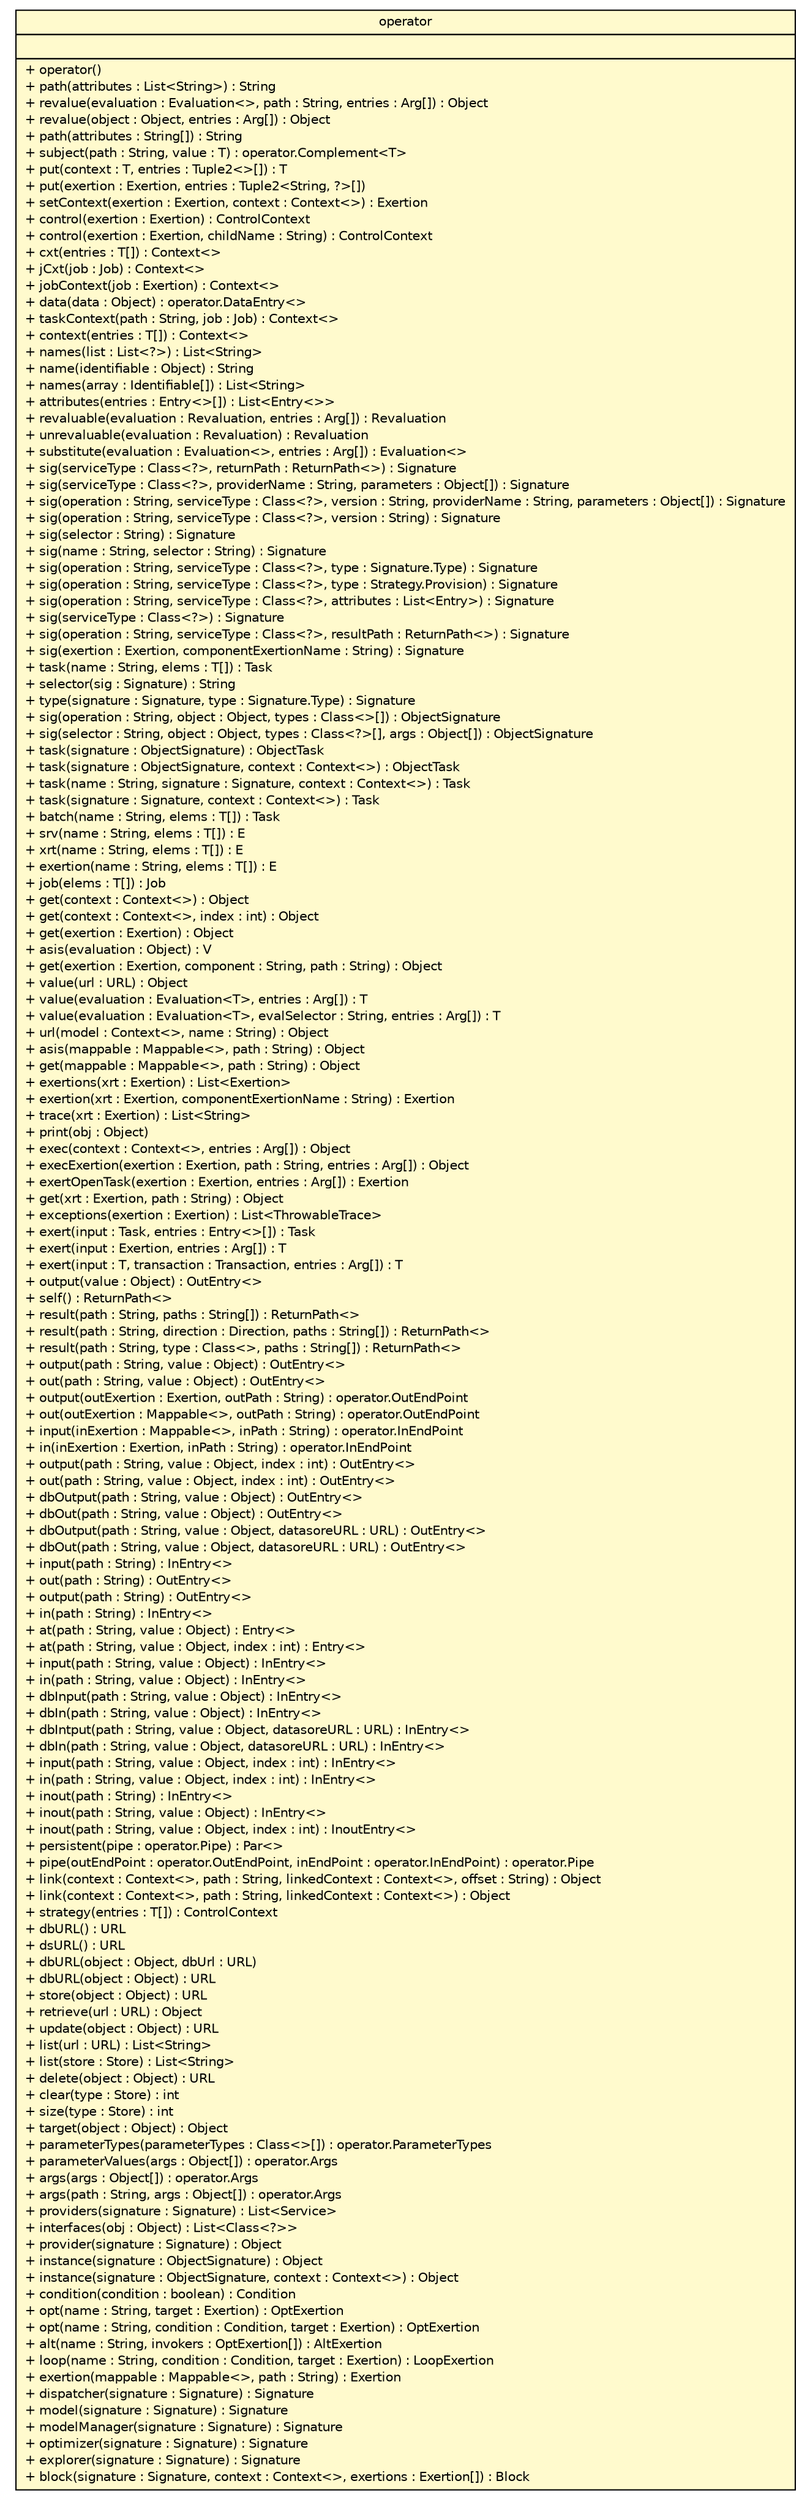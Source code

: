 #!/usr/local/bin/dot
#
# Class diagram 
# Generated by UMLGraph version R5_6 (http://www.umlgraph.org/)
#

digraph G {
	edge [fontname="Helvetica",fontsize=10,labelfontname="Helvetica",labelfontsize=10];
	node [fontname="Helvetica",fontsize=10,shape=plaintext];
	nodesep=0.25;
	ranksep=0.5;
	// sorcer.eo.operator
	c374267 [label=<<table title="sorcer.eo.operator" border="0" cellborder="1" cellspacing="0" cellpadding="2" port="p" bgcolor="lemonChiffon" href="./operator.html">
		<tr><td><table border="0" cellspacing="0" cellpadding="1">
<tr><td align="center" balign="center"> operator </td></tr>
		</table></td></tr>
		<tr><td><table border="0" cellspacing="0" cellpadding="1">
<tr><td align="left" balign="left">  </td></tr>
		</table></td></tr>
		<tr><td><table border="0" cellspacing="0" cellpadding="1">
<tr><td align="left" balign="left"> + operator() </td></tr>
<tr><td align="left" balign="left"> + path(attributes : List&lt;String&gt;) : String </td></tr>
<tr><td align="left" balign="left"> + revalue(evaluation : Evaluation&lt;&gt;, path : String, entries : Arg[]) : Object </td></tr>
<tr><td align="left" balign="left"> + revalue(object : Object, entries : Arg[]) : Object </td></tr>
<tr><td align="left" balign="left"> + path(attributes : String[]) : String </td></tr>
<tr><td align="left" balign="left"> + subject(path : String, value : T) : operator.Complement&lt;T&gt; </td></tr>
<tr><td align="left" balign="left"> + put(context : T, entries : Tuple2&lt;&gt;[]) : T </td></tr>
<tr><td align="left" balign="left"> + put(exertion : Exertion, entries : Tuple2&lt;String, ?&gt;[]) </td></tr>
<tr><td align="left" balign="left"> + setContext(exertion : Exertion, context : Context&lt;&gt;) : Exertion </td></tr>
<tr><td align="left" balign="left"> + control(exertion : Exertion) : ControlContext </td></tr>
<tr><td align="left" balign="left"> + control(exertion : Exertion, childName : String) : ControlContext </td></tr>
<tr><td align="left" balign="left"> + cxt(entries : T[]) : Context&lt;&gt; </td></tr>
<tr><td align="left" balign="left"> + jCxt(job : Job) : Context&lt;&gt; </td></tr>
<tr><td align="left" balign="left"> + jobContext(job : Exertion) : Context&lt;&gt; </td></tr>
<tr><td align="left" balign="left"> + data(data : Object) : operator.DataEntry&lt;&gt; </td></tr>
<tr><td align="left" balign="left"> + taskContext(path : String, job : Job) : Context&lt;&gt; </td></tr>
<tr><td align="left" balign="left"> + context(entries : T[]) : Context&lt;&gt; </td></tr>
<tr><td align="left" balign="left"> + names(list : List&lt;?&gt;) : List&lt;String&gt; </td></tr>
<tr><td align="left" balign="left"> + name(identifiable : Object) : String </td></tr>
<tr><td align="left" balign="left"> + names(array : Identifiable[]) : List&lt;String&gt; </td></tr>
<tr><td align="left" balign="left"> + attributes(entries : Entry&lt;&gt;[]) : List&lt;Entry&lt;&gt;&gt; </td></tr>
<tr><td align="left" balign="left"> + revaluable(evaluation : Revaluation, entries : Arg[]) : Revaluation </td></tr>
<tr><td align="left" balign="left"> + unrevaluable(evaluation : Revaluation) : Revaluation </td></tr>
<tr><td align="left" balign="left"> + substitute(evaluation : Evaluation&lt;&gt;, entries : Arg[]) : Evaluation&lt;&gt; </td></tr>
<tr><td align="left" balign="left"> + sig(serviceType : Class&lt;?&gt;, returnPath : ReturnPath&lt;&gt;) : Signature </td></tr>
<tr><td align="left" balign="left"> + sig(serviceType : Class&lt;?&gt;, providerName : String, parameters : Object[]) : Signature </td></tr>
<tr><td align="left" balign="left"> + sig(operation : String, serviceType : Class&lt;?&gt;, version : String, providerName : String, parameters : Object[]) : Signature </td></tr>
<tr><td align="left" balign="left"> + sig(operation : String, serviceType : Class&lt;?&gt;, version : String) : Signature </td></tr>
<tr><td align="left" balign="left"> + sig(selector : String) : Signature </td></tr>
<tr><td align="left" balign="left"> + sig(name : String, selector : String) : Signature </td></tr>
<tr><td align="left" balign="left"> + sig(operation : String, serviceType : Class&lt;?&gt;, type : Signature.Type) : Signature </td></tr>
<tr><td align="left" balign="left"> + sig(operation : String, serviceType : Class&lt;?&gt;, type : Strategy.Provision) : Signature </td></tr>
<tr><td align="left" balign="left"> + sig(operation : String, serviceType : Class&lt;?&gt;, attributes : List&lt;Entry&gt;) : Signature </td></tr>
<tr><td align="left" balign="left"> + sig(serviceType : Class&lt;?&gt;) : Signature </td></tr>
<tr><td align="left" balign="left"> + sig(operation : String, serviceType : Class&lt;?&gt;, resultPath : ReturnPath&lt;&gt;) : Signature </td></tr>
<tr><td align="left" balign="left"> + sig(exertion : Exertion, componentExertionName : String) : Signature </td></tr>
<tr><td align="left" balign="left"> + task(name : String, elems : T[]) : Task </td></tr>
<tr><td align="left" balign="left"> + selector(sig : Signature) : String </td></tr>
<tr><td align="left" balign="left"> + type(signature : Signature, type : Signature.Type) : Signature </td></tr>
<tr><td align="left" balign="left"> + sig(operation : String, object : Object, types : Class&lt;&gt;[]) : ObjectSignature </td></tr>
<tr><td align="left" balign="left"> + sig(selector : String, object : Object, types : Class&lt;?&gt;[], args : Object[]) : ObjectSignature </td></tr>
<tr><td align="left" balign="left"> + task(signature : ObjectSignature) : ObjectTask </td></tr>
<tr><td align="left" balign="left"> + task(signature : ObjectSignature, context : Context&lt;&gt;) : ObjectTask </td></tr>
<tr><td align="left" balign="left"> + task(name : String, signature : Signature, context : Context&lt;&gt;) : Task </td></tr>
<tr><td align="left" balign="left"> + task(signature : Signature, context : Context&lt;&gt;) : Task </td></tr>
<tr><td align="left" balign="left"> + batch(name : String, elems : T[]) : Task </td></tr>
<tr><td align="left" balign="left"> + srv(name : String, elems : T[]) : E </td></tr>
<tr><td align="left" balign="left"> + xrt(name : String, elems : T[]) : E </td></tr>
<tr><td align="left" balign="left"> + exertion(name : String, elems : T[]) : E </td></tr>
<tr><td align="left" balign="left"> + job(elems : T[]) : Job </td></tr>
<tr><td align="left" balign="left"> + get(context : Context&lt;&gt;) : Object </td></tr>
<tr><td align="left" balign="left"> + get(context : Context&lt;&gt;, index : int) : Object </td></tr>
<tr><td align="left" balign="left"> + get(exertion : Exertion) : Object </td></tr>
<tr><td align="left" balign="left"> + asis(evaluation : Object) : V </td></tr>
<tr><td align="left" balign="left"> + get(exertion : Exertion, component : String, path : String) : Object </td></tr>
<tr><td align="left" balign="left"> + value(url : URL) : Object </td></tr>
<tr><td align="left" balign="left"> + value(evaluation : Evaluation&lt;T&gt;, entries : Arg[]) : T </td></tr>
<tr><td align="left" balign="left"> + value(evaluation : Evaluation&lt;T&gt;, evalSelector : String, entries : Arg[]) : T </td></tr>
<tr><td align="left" balign="left"> + url(model : Context&lt;&gt;, name : String) : Object </td></tr>
<tr><td align="left" balign="left"> + asis(mappable : Mappable&lt;&gt;, path : String) : Object </td></tr>
<tr><td align="left" balign="left"> + get(mappable : Mappable&lt;&gt;, path : String) : Object </td></tr>
<tr><td align="left" balign="left"> + exertions(xrt : Exertion) : List&lt;Exertion&gt; </td></tr>
<tr><td align="left" balign="left"> + exertion(xrt : Exertion, componentExertionName : String) : Exertion </td></tr>
<tr><td align="left" balign="left"> + trace(xrt : Exertion) : List&lt;String&gt; </td></tr>
<tr><td align="left" balign="left"> + print(obj : Object) </td></tr>
<tr><td align="left" balign="left"> + exec(context : Context&lt;&gt;, entries : Arg[]) : Object </td></tr>
<tr><td align="left" balign="left"> + execExertion(exertion : Exertion, path : String, entries : Arg[]) : Object </td></tr>
<tr><td align="left" balign="left"> + exertOpenTask(exertion : Exertion, entries : Arg[]) : Exertion </td></tr>
<tr><td align="left" balign="left"> + get(xrt : Exertion, path : String) : Object </td></tr>
<tr><td align="left" balign="left"> + exceptions(exertion : Exertion) : List&lt;ThrowableTrace&gt; </td></tr>
<tr><td align="left" balign="left"> + exert(input : Task, entries : Entry&lt;&gt;[]) : Task </td></tr>
<tr><td align="left" balign="left"> + exert(input : Exertion, entries : Arg[]) : T </td></tr>
<tr><td align="left" balign="left"> + exert(input : T, transaction : Transaction, entries : Arg[]) : T </td></tr>
<tr><td align="left" balign="left"> + output(value : Object) : OutEntry&lt;&gt; </td></tr>
<tr><td align="left" balign="left"> + self() : ReturnPath&lt;&gt; </td></tr>
<tr><td align="left" balign="left"> + result(path : String, paths : String[]) : ReturnPath&lt;&gt; </td></tr>
<tr><td align="left" balign="left"> + result(path : String, direction : Direction, paths : String[]) : ReturnPath&lt;&gt; </td></tr>
<tr><td align="left" balign="left"> + result(path : String, type : Class&lt;&gt;, paths : String[]) : ReturnPath&lt;&gt; </td></tr>
<tr><td align="left" balign="left"> + output(path : String, value : Object) : OutEntry&lt;&gt; </td></tr>
<tr><td align="left" balign="left"> + out(path : String, value : Object) : OutEntry&lt;&gt; </td></tr>
<tr><td align="left" balign="left"> + output(outExertion : Exertion, outPath : String) : operator.OutEndPoint </td></tr>
<tr><td align="left" balign="left"> + out(outExertion : Mappable&lt;&gt;, outPath : String) : operator.OutEndPoint </td></tr>
<tr><td align="left" balign="left"> + input(inExertion : Mappable&lt;&gt;, inPath : String) : operator.InEndPoint </td></tr>
<tr><td align="left" balign="left"> + in(inExertion : Exertion, inPath : String) : operator.InEndPoint </td></tr>
<tr><td align="left" balign="left"> + output(path : String, value : Object, index : int) : OutEntry&lt;&gt; </td></tr>
<tr><td align="left" balign="left"> + out(path : String, value : Object, index : int) : OutEntry&lt;&gt; </td></tr>
<tr><td align="left" balign="left"> + dbOutput(path : String, value : Object) : OutEntry&lt;&gt; </td></tr>
<tr><td align="left" balign="left"> + dbOut(path : String, value : Object) : OutEntry&lt;&gt; </td></tr>
<tr><td align="left" balign="left"> + dbOutput(path : String, value : Object, datasoreURL : URL) : OutEntry&lt;&gt; </td></tr>
<tr><td align="left" balign="left"> + dbOut(path : String, value : Object, datasoreURL : URL) : OutEntry&lt;&gt; </td></tr>
<tr><td align="left" balign="left"> + input(path : String) : InEntry&lt;&gt; </td></tr>
<tr><td align="left" balign="left"> + out(path : String) : OutEntry&lt;&gt; </td></tr>
<tr><td align="left" balign="left"> + output(path : String) : OutEntry&lt;&gt; </td></tr>
<tr><td align="left" balign="left"> + in(path : String) : InEntry&lt;&gt; </td></tr>
<tr><td align="left" balign="left"> + at(path : String, value : Object) : Entry&lt;&gt; </td></tr>
<tr><td align="left" balign="left"> + at(path : String, value : Object, index : int) : Entry&lt;&gt; </td></tr>
<tr><td align="left" balign="left"> + input(path : String, value : Object) : InEntry&lt;&gt; </td></tr>
<tr><td align="left" balign="left"> + in(path : String, value : Object) : InEntry&lt;&gt; </td></tr>
<tr><td align="left" balign="left"> + dbInput(path : String, value : Object) : InEntry&lt;&gt; </td></tr>
<tr><td align="left" balign="left"> + dbIn(path : String, value : Object) : InEntry&lt;&gt; </td></tr>
<tr><td align="left" balign="left"> + dbIntput(path : String, value : Object, datasoreURL : URL) : InEntry&lt;&gt; </td></tr>
<tr><td align="left" balign="left"> + dbIn(path : String, value : Object, datasoreURL : URL) : InEntry&lt;&gt; </td></tr>
<tr><td align="left" balign="left"> + input(path : String, value : Object, index : int) : InEntry&lt;&gt; </td></tr>
<tr><td align="left" balign="left"> + in(path : String, value : Object, index : int) : InEntry&lt;&gt; </td></tr>
<tr><td align="left" balign="left"> + inout(path : String) : InEntry&lt;&gt; </td></tr>
<tr><td align="left" balign="left"> + inout(path : String, value : Object) : InEntry&lt;&gt; </td></tr>
<tr><td align="left" balign="left"> + inout(path : String, value : Object, index : int) : InoutEntry&lt;&gt; </td></tr>
<tr><td align="left" balign="left"> + persistent(pipe : operator.Pipe) : Par&lt;&gt; </td></tr>
<tr><td align="left" balign="left"> + pipe(outEndPoint : operator.OutEndPoint, inEndPoint : operator.InEndPoint) : operator.Pipe </td></tr>
<tr><td align="left" balign="left"> + link(context : Context&lt;&gt;, path : String, linkedContext : Context&lt;&gt;, offset : String) : Object </td></tr>
<tr><td align="left" balign="left"> + link(context : Context&lt;&gt;, path : String, linkedContext : Context&lt;&gt;) : Object </td></tr>
<tr><td align="left" balign="left"> + strategy(entries : T[]) : ControlContext </td></tr>
<tr><td align="left" balign="left"> + dbURL() : URL </td></tr>
<tr><td align="left" balign="left"> + dsURL() : URL </td></tr>
<tr><td align="left" balign="left"> + dbURL(object : Object, dbUrl : URL) </td></tr>
<tr><td align="left" balign="left"> + dbURL(object : Object) : URL </td></tr>
<tr><td align="left" balign="left"> + store(object : Object) : URL </td></tr>
<tr><td align="left" balign="left"> + retrieve(url : URL) : Object </td></tr>
<tr><td align="left" balign="left"> + update(object : Object) : URL </td></tr>
<tr><td align="left" balign="left"> + list(url : URL) : List&lt;String&gt; </td></tr>
<tr><td align="left" balign="left"> + list(store : Store) : List&lt;String&gt; </td></tr>
<tr><td align="left" balign="left"> + delete(object : Object) : URL </td></tr>
<tr><td align="left" balign="left"> + clear(type : Store) : int </td></tr>
<tr><td align="left" balign="left"> + size(type : Store) : int </td></tr>
<tr><td align="left" balign="left"> + target(object : Object) : Object </td></tr>
<tr><td align="left" balign="left"> + parameterTypes(parameterTypes : Class&lt;&gt;[]) : operator.ParameterTypes </td></tr>
<tr><td align="left" balign="left"> + parameterValues(args : Object[]) : operator.Args </td></tr>
<tr><td align="left" balign="left"> + args(args : Object[]) : operator.Args </td></tr>
<tr><td align="left" balign="left"> + args(path : String, args : Object[]) : operator.Args </td></tr>
<tr><td align="left" balign="left"> + providers(signature : Signature) : List&lt;Service&gt; </td></tr>
<tr><td align="left" balign="left"> + interfaces(obj : Object) : List&lt;Class&lt;?&gt;&gt; </td></tr>
<tr><td align="left" balign="left"> + provider(signature : Signature) : Object </td></tr>
<tr><td align="left" balign="left"> + instance(signature : ObjectSignature) : Object </td></tr>
<tr><td align="left" balign="left"> + instance(signature : ObjectSignature, context : Context&lt;&gt;) : Object </td></tr>
<tr><td align="left" balign="left"> + condition(condition : boolean) : Condition </td></tr>
<tr><td align="left" balign="left"> + opt(name : String, target : Exertion) : OptExertion </td></tr>
<tr><td align="left" balign="left"> + opt(name : String, condition : Condition, target : Exertion) : OptExertion </td></tr>
<tr><td align="left" balign="left"> + alt(name : String, invokers : OptExertion[]) : AltExertion </td></tr>
<tr><td align="left" balign="left"> + loop(name : String, condition : Condition, target : Exertion) : LoopExertion </td></tr>
<tr><td align="left" balign="left"> + exertion(mappable : Mappable&lt;&gt;, path : String) : Exertion </td></tr>
<tr><td align="left" balign="left"> + dispatcher(signature : Signature) : Signature </td></tr>
<tr><td align="left" balign="left"> + model(signature : Signature) : Signature </td></tr>
<tr><td align="left" balign="left"> + modelManager(signature : Signature) : Signature </td></tr>
<tr><td align="left" balign="left"> + optimizer(signature : Signature) : Signature </td></tr>
<tr><td align="left" balign="left"> + explorer(signature : Signature) : Signature </td></tr>
<tr><td align="left" balign="left"> + block(signature : Signature, context : Context&lt;&gt;, exertions : Exertion[]) : Block </td></tr>
		</table></td></tr>
		</table>>, URL="./operator.html", fontname="Helvetica", fontcolor="black", fontsize=10.0];
}

